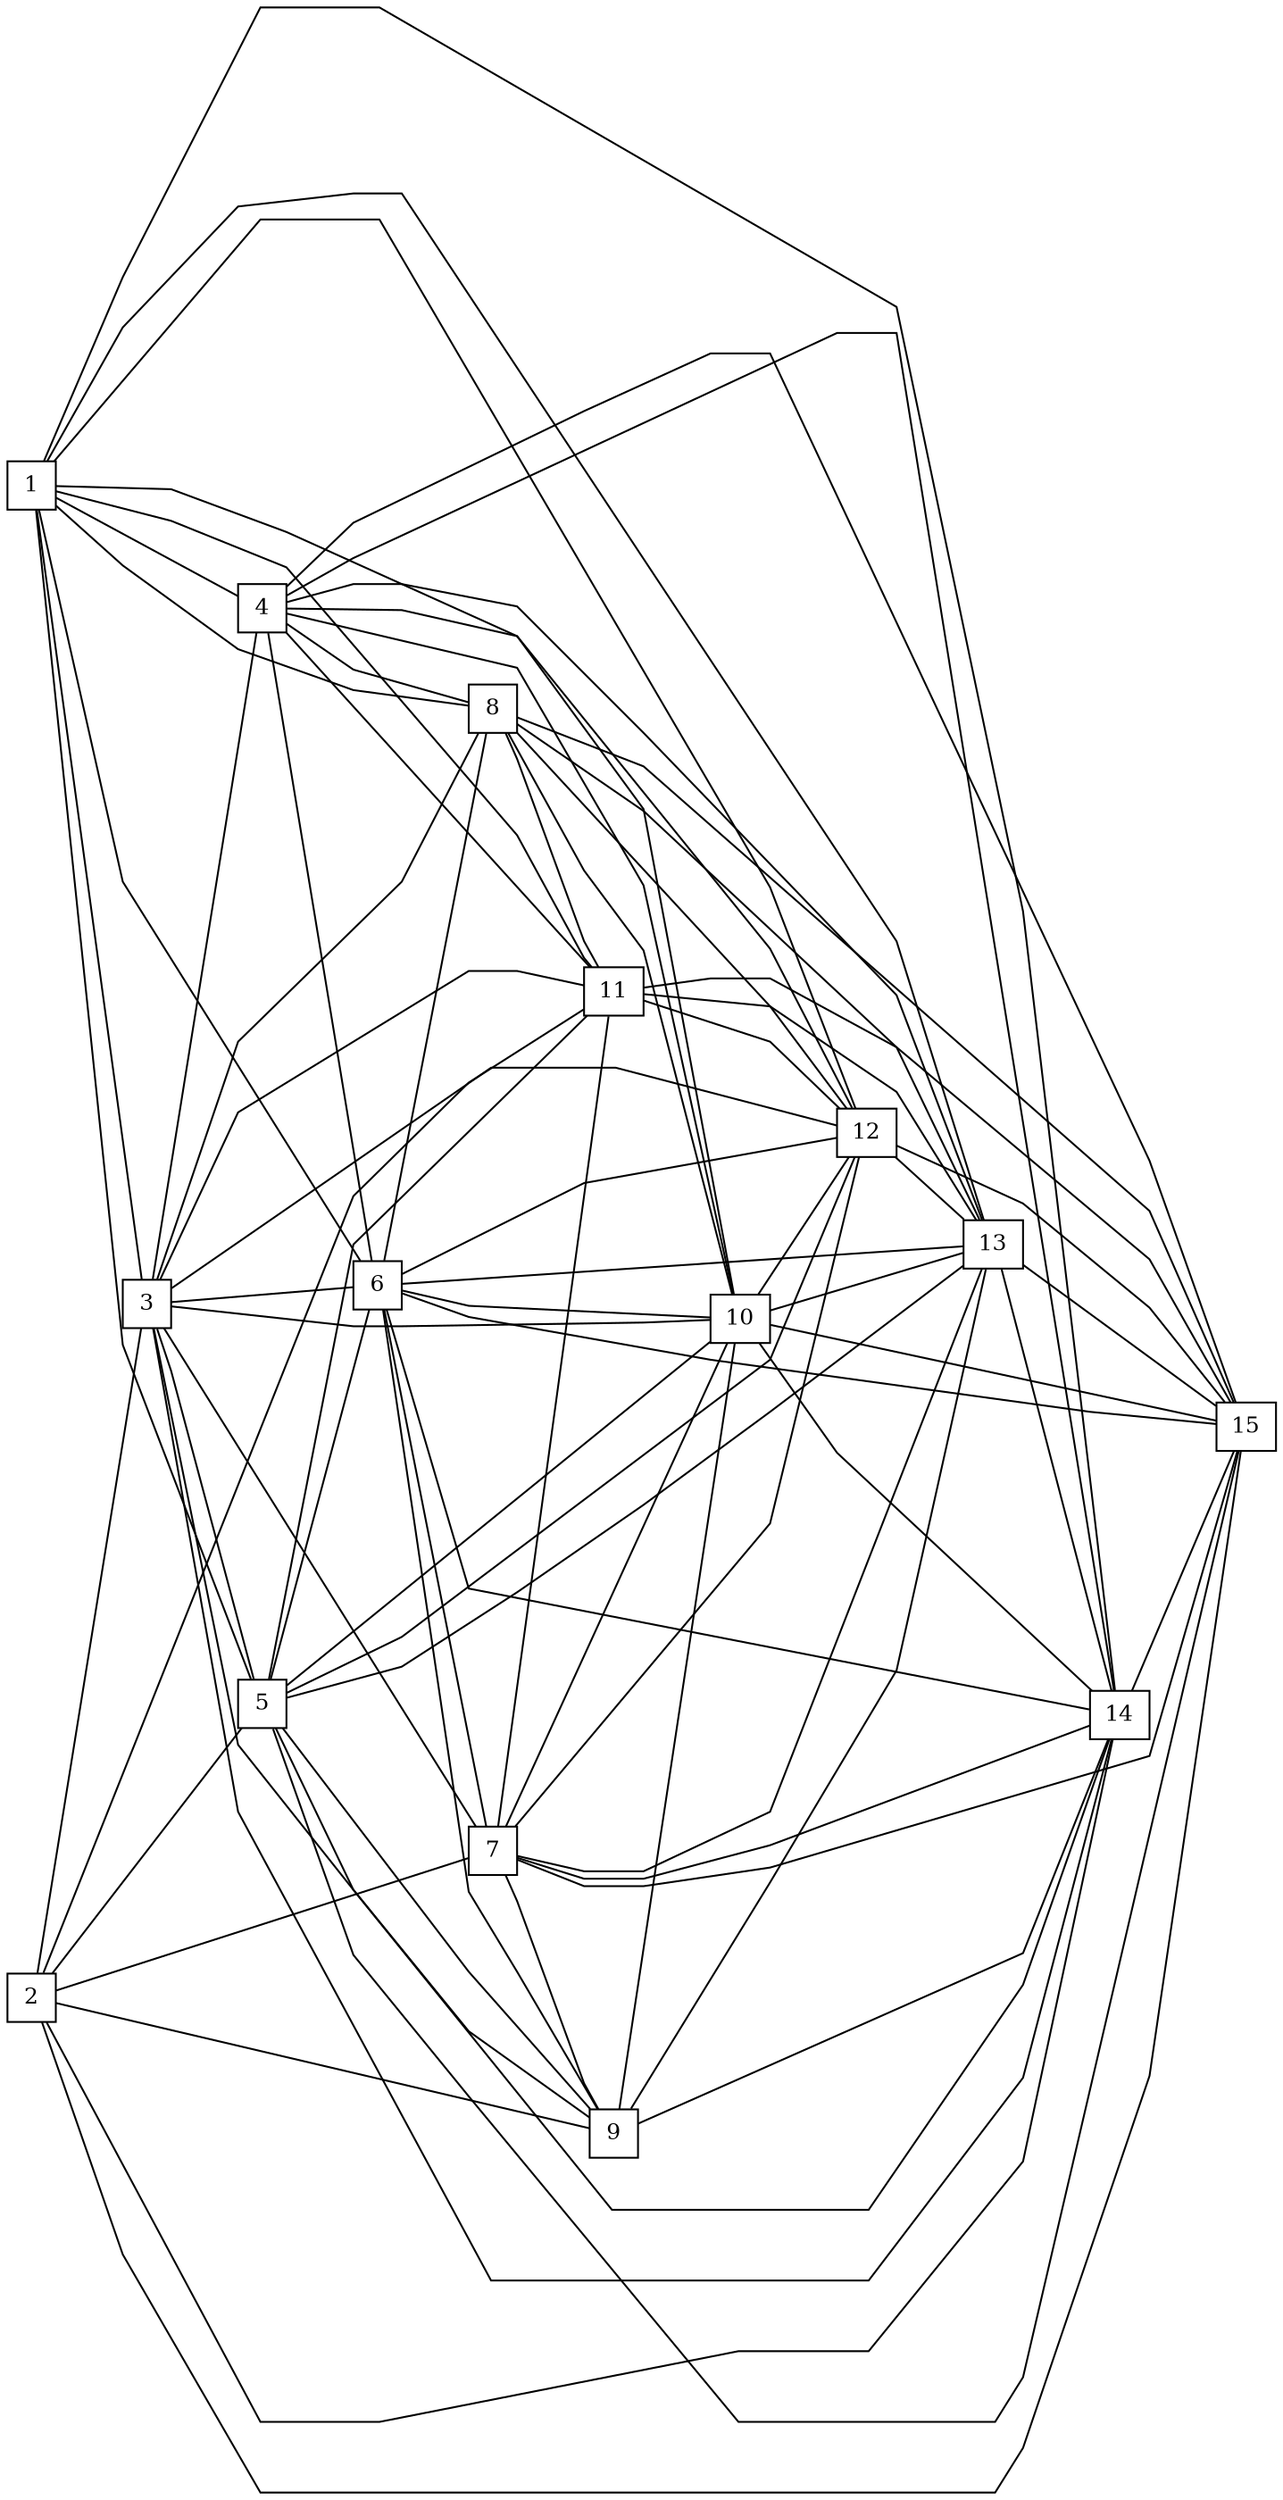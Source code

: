 graph myGraph {
node [label="\N", shape=box, fontsize=12];
graph [overlap="false",splines="polyline",rankdir="LR",bb="0,0,393,398"]
    1 [ label = "1" , height="0.36", width="0.36", pos="139,97"];
    2 [ label = "2" , height="0.36", width="0.36", pos="237,335"];
    3 [ label = "3" , height="0.36", width="0.36", pos="213,184"];
    4 [ label = "4" , height="0.36", width="0.36", pos="63,125"];
    5 [ label = "5" , height="0.36", width="0.36", pos="297,173"];
    6 [ label = "6" , height="0.36", width="0.36", pos="265,41"];
    7 [ label = "7" , height="0.36", width="0.36", pos="278,245"];
    8 [ label = "8" , height="0.36", width="0.36", pos="100,26"];
    9 [ label = "9" , height="0.36", width="0.36", pos="367,225"];
    10 [ label = "10" , height="0.36", width="0.36", pos="311,96"];
    11 [ label = "11" , height="0.36", width="0.36", pos="95,232"];
    12 [ label = "12" , height="0.36", width="0.36", pos="188,26"];
    13 [ label = "13" , height="0.36", width="0.36", pos="221,115"];
    14 [ label = "14" , height="0.36", width="0.36", pos="185,260"];
    15 [ label = "15" , height="0.36", width="0.36", pos="144,173"];
    1 -- 3;
    1 -- 4;
    1 -- 5;
    1 -- 6;
    1 -- 8;
    1 -- 10;
    1 -- 11;
    1 -- 12;
    1 -- 13;
    1 -- 14;
    2 -- 3;
    2 -- 5;
    2 -- 7;
    2 -- 9;
    2 -- 11;
    2 -- 14;
    2 -- 15;
    3 -- 4;
    3 -- 5;
    3 -- 6;
    3 -- 7;
    3 -- 8;
    3 -- 9;
    3 -- 10;
    3 -- 11;
    3 -- 12;
    3 -- 14;
    4 -- 6;
    4 -- 8;
    4 -- 10;
    4 -- 11;
    4 -- 12;
    4 -- 13;
    4 -- 14;
    4 -- 15;
    5 -- 6;
    5 -- 9;
    5 -- 10;
    5 -- 11;
    5 -- 12;
    5 -- 13;
    5 -- 14;
    5 -- 15;
    6 -- 7;
    6 -- 8;
    6 -- 9;
    6 -- 10;
    6 -- 12;
    6 -- 13;
    6 -- 14;
    6 -- 15;
    7 -- 9;
    7 -- 10;
    7 -- 11;
    7 -- 12;
    7 -- 13;
    7 -- 14;
    7 -- 15;
    8 -- 10;
    8 -- 11;
    8 -- 12;
    8 -- 13;
    8 -- 15;
    9 -- 10;
    9 -- 13;
    9 -- 14;
    10 -- 12;
    10 -- 13;
    10 -- 14;
    10 -- 15;
    11 -- 12;
    11 -- 13;
    11 -- 15;
    12 -- 13;
    12 -- 15;
    13 -- 14;
    13 -- 15;
    14 -- 15;
}
